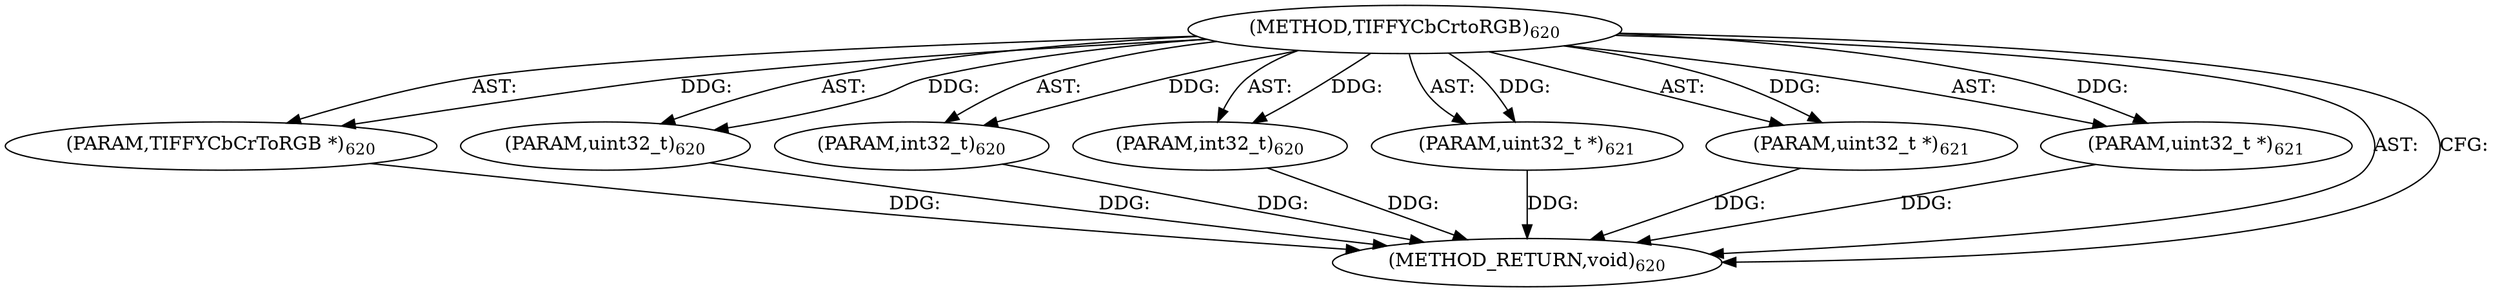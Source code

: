 digraph "TIFFYCbCrtoRGB" {  
"9373" [label = <(METHOD,TIFFYCbCrtoRGB)<SUB>620</SUB>> ]
"9374" [label = <(PARAM,TIFFYCbCrToRGB *)<SUB>620</SUB>> ]
"9375" [label = <(PARAM,uint32_t)<SUB>620</SUB>> ]
"9376" [label = <(PARAM,int32_t)<SUB>620</SUB>> ]
"9377" [label = <(PARAM,int32_t)<SUB>620</SUB>> ]
"9378" [label = <(PARAM,uint32_t *)<SUB>621</SUB>> ]
"9379" [label = <(PARAM,uint32_t *)<SUB>621</SUB>> ]
"9380" [label = <(PARAM,uint32_t *)<SUB>621</SUB>> ]
"9381" [label = <(METHOD_RETURN,void)<SUB>620</SUB>> ]
  "9373" -> "9374"  [ label = "AST: "] 
  "9373" -> "9375"  [ label = "AST: "] 
  "9373" -> "9376"  [ label = "AST: "] 
  "9373" -> "9377"  [ label = "AST: "] 
  "9373" -> "9378"  [ label = "AST: "] 
  "9373" -> "9379"  [ label = "AST: "] 
  "9373" -> "9380"  [ label = "AST: "] 
  "9373" -> "9381"  [ label = "AST: "] 
  "9373" -> "9381"  [ label = "CFG: "] 
  "9374" -> "9381"  [ label = "DDG: "] 
  "9375" -> "9381"  [ label = "DDG: "] 
  "9376" -> "9381"  [ label = "DDG: "] 
  "9377" -> "9381"  [ label = "DDG: "] 
  "9378" -> "9381"  [ label = "DDG: "] 
  "9379" -> "9381"  [ label = "DDG: "] 
  "9380" -> "9381"  [ label = "DDG: "] 
  "9373" -> "9374"  [ label = "DDG: "] 
  "9373" -> "9375"  [ label = "DDG: "] 
  "9373" -> "9376"  [ label = "DDG: "] 
  "9373" -> "9377"  [ label = "DDG: "] 
  "9373" -> "9378"  [ label = "DDG: "] 
  "9373" -> "9379"  [ label = "DDG: "] 
  "9373" -> "9380"  [ label = "DDG: "] 
}
